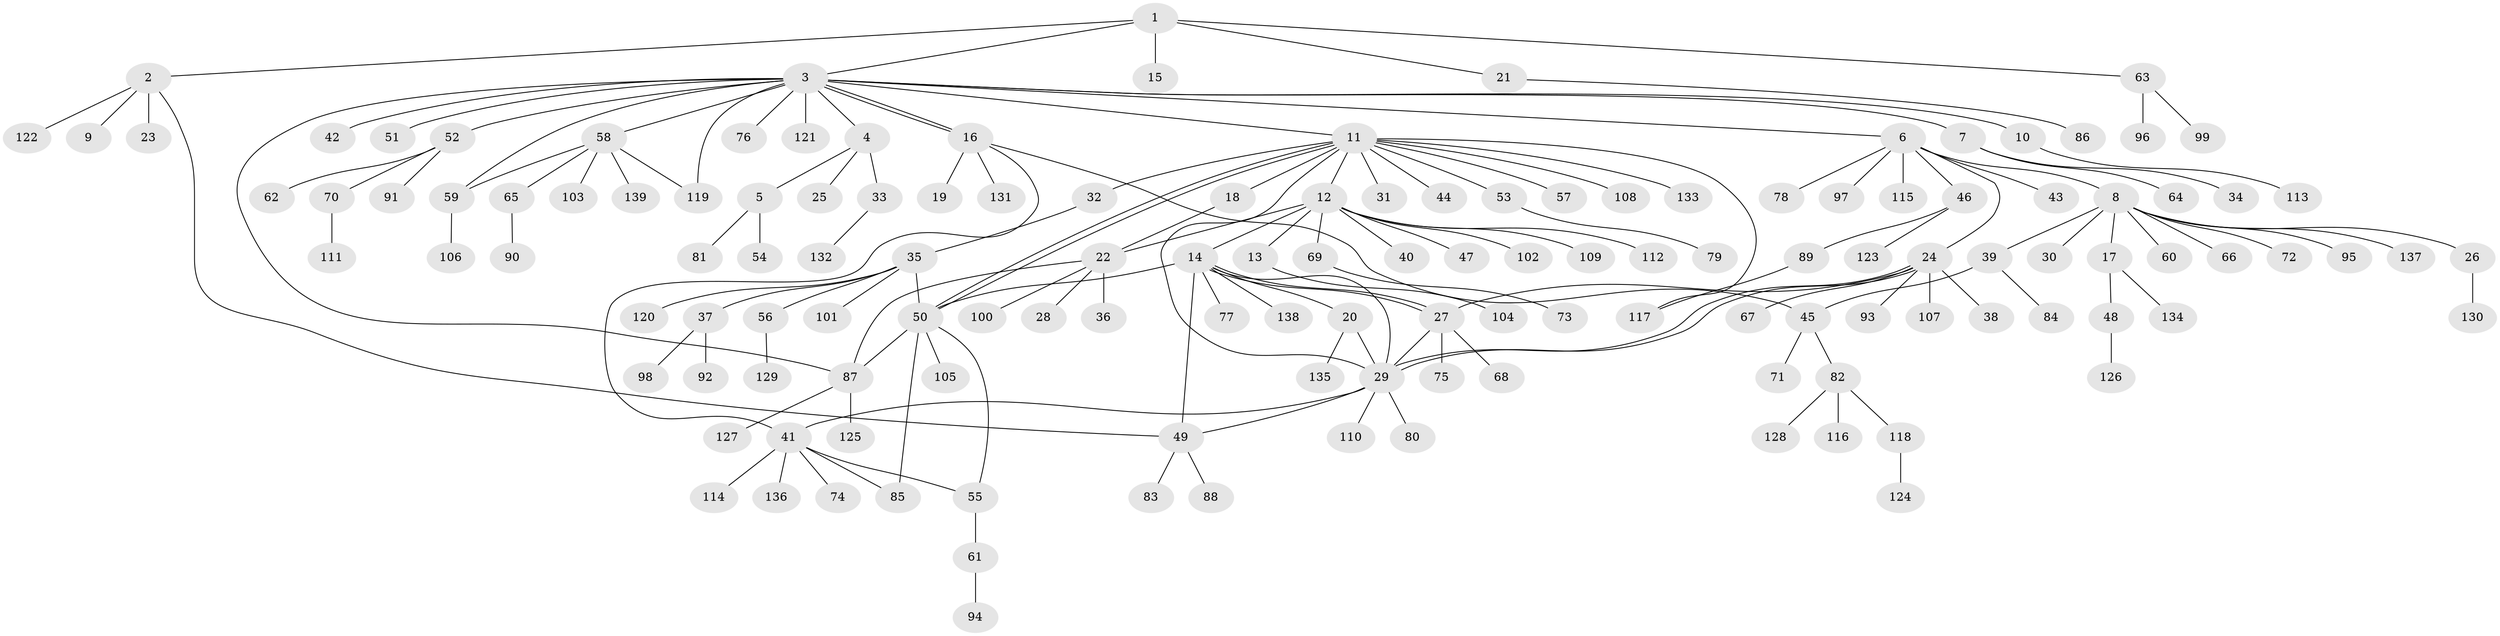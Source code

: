 // coarse degree distribution, {2: 0.07272727272727272, 1: 0.8363636363636363, 26: 0.01818181818181818, 6: 0.03636363636363636, 4: 0.01818181818181818, 14: 0.01818181818181818}
// Generated by graph-tools (version 1.1) at 2025/51/03/04/25 21:51:15]
// undirected, 139 vertices, 161 edges
graph export_dot {
graph [start="1"]
  node [color=gray90,style=filled];
  1;
  2;
  3;
  4;
  5;
  6;
  7;
  8;
  9;
  10;
  11;
  12;
  13;
  14;
  15;
  16;
  17;
  18;
  19;
  20;
  21;
  22;
  23;
  24;
  25;
  26;
  27;
  28;
  29;
  30;
  31;
  32;
  33;
  34;
  35;
  36;
  37;
  38;
  39;
  40;
  41;
  42;
  43;
  44;
  45;
  46;
  47;
  48;
  49;
  50;
  51;
  52;
  53;
  54;
  55;
  56;
  57;
  58;
  59;
  60;
  61;
  62;
  63;
  64;
  65;
  66;
  67;
  68;
  69;
  70;
  71;
  72;
  73;
  74;
  75;
  76;
  77;
  78;
  79;
  80;
  81;
  82;
  83;
  84;
  85;
  86;
  87;
  88;
  89;
  90;
  91;
  92;
  93;
  94;
  95;
  96;
  97;
  98;
  99;
  100;
  101;
  102;
  103;
  104;
  105;
  106;
  107;
  108;
  109;
  110;
  111;
  112;
  113;
  114;
  115;
  116;
  117;
  118;
  119;
  120;
  121;
  122;
  123;
  124;
  125;
  126;
  127;
  128;
  129;
  130;
  131;
  132;
  133;
  134;
  135;
  136;
  137;
  138;
  139;
  1 -- 2;
  1 -- 3;
  1 -- 15;
  1 -- 21;
  1 -- 63;
  2 -- 9;
  2 -- 23;
  2 -- 49;
  2 -- 122;
  3 -- 4;
  3 -- 6;
  3 -- 7;
  3 -- 10;
  3 -- 11;
  3 -- 16;
  3 -- 16;
  3 -- 42;
  3 -- 51;
  3 -- 52;
  3 -- 58;
  3 -- 59;
  3 -- 76;
  3 -- 87;
  3 -- 119;
  3 -- 121;
  4 -- 5;
  4 -- 25;
  4 -- 33;
  5 -- 54;
  5 -- 81;
  6 -- 8;
  6 -- 24;
  6 -- 43;
  6 -- 46;
  6 -- 78;
  6 -- 97;
  6 -- 115;
  7 -- 34;
  7 -- 64;
  8 -- 17;
  8 -- 26;
  8 -- 30;
  8 -- 39;
  8 -- 60;
  8 -- 66;
  8 -- 72;
  8 -- 95;
  8 -- 137;
  10 -- 113;
  11 -- 12;
  11 -- 18;
  11 -- 29;
  11 -- 31;
  11 -- 32;
  11 -- 44;
  11 -- 50;
  11 -- 50;
  11 -- 53;
  11 -- 57;
  11 -- 108;
  11 -- 117;
  11 -- 133;
  12 -- 13;
  12 -- 14;
  12 -- 22;
  12 -- 40;
  12 -- 47;
  12 -- 69;
  12 -- 102;
  12 -- 109;
  12 -- 112;
  13 -- 104;
  14 -- 20;
  14 -- 27;
  14 -- 27;
  14 -- 29;
  14 -- 49;
  14 -- 50;
  14 -- 77;
  14 -- 138;
  16 -- 19;
  16 -- 41;
  16 -- 45;
  16 -- 131;
  17 -- 48;
  17 -- 134;
  18 -- 22;
  20 -- 29;
  20 -- 135;
  21 -- 86;
  22 -- 28;
  22 -- 36;
  22 -- 87;
  22 -- 100;
  24 -- 27;
  24 -- 29;
  24 -- 29;
  24 -- 38;
  24 -- 67;
  24 -- 93;
  24 -- 107;
  26 -- 130;
  27 -- 29;
  27 -- 68;
  27 -- 75;
  29 -- 41;
  29 -- 49;
  29 -- 80;
  29 -- 110;
  32 -- 35;
  33 -- 132;
  35 -- 37;
  35 -- 50;
  35 -- 56;
  35 -- 101;
  35 -- 120;
  37 -- 92;
  37 -- 98;
  39 -- 45;
  39 -- 84;
  41 -- 55;
  41 -- 74;
  41 -- 85;
  41 -- 114;
  41 -- 136;
  45 -- 71;
  45 -- 82;
  46 -- 89;
  46 -- 123;
  48 -- 126;
  49 -- 83;
  49 -- 88;
  50 -- 55;
  50 -- 85;
  50 -- 87;
  50 -- 105;
  52 -- 62;
  52 -- 70;
  52 -- 91;
  53 -- 79;
  55 -- 61;
  56 -- 129;
  58 -- 59;
  58 -- 65;
  58 -- 103;
  58 -- 119;
  58 -- 139;
  59 -- 106;
  61 -- 94;
  63 -- 96;
  63 -- 99;
  65 -- 90;
  69 -- 73;
  70 -- 111;
  82 -- 116;
  82 -- 118;
  82 -- 128;
  87 -- 125;
  87 -- 127;
  89 -- 117;
  118 -- 124;
}
